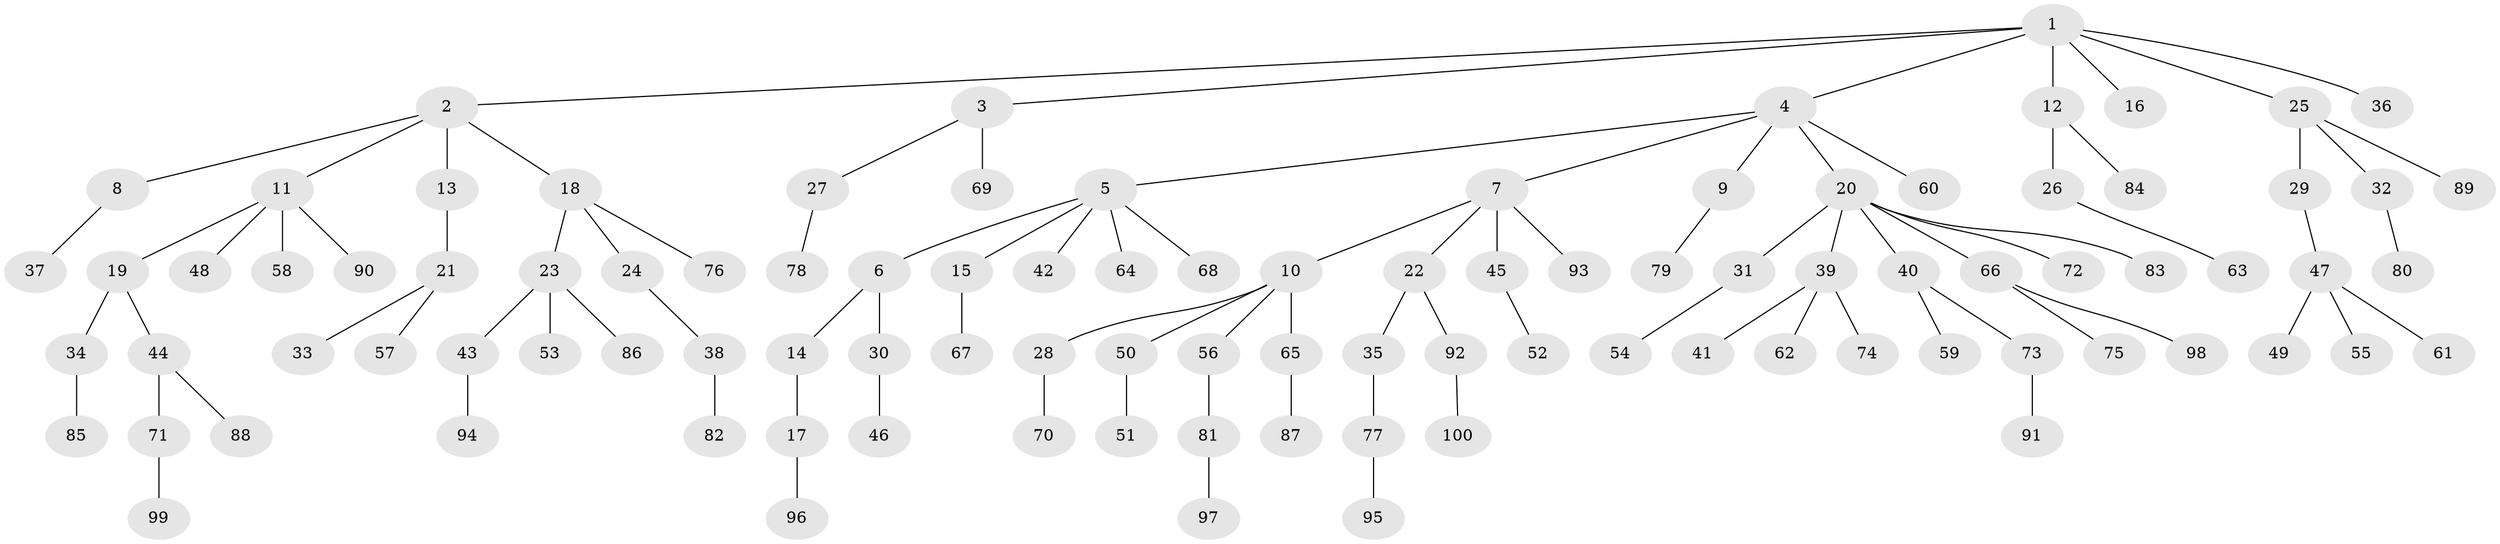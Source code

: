 // Generated by graph-tools (version 1.1) at 2025/52/03/09/25 04:52:56]
// undirected, 100 vertices, 99 edges
graph export_dot {
graph [start="1"]
  node [color=gray90,style=filled];
  1;
  2;
  3;
  4;
  5;
  6;
  7;
  8;
  9;
  10;
  11;
  12;
  13;
  14;
  15;
  16;
  17;
  18;
  19;
  20;
  21;
  22;
  23;
  24;
  25;
  26;
  27;
  28;
  29;
  30;
  31;
  32;
  33;
  34;
  35;
  36;
  37;
  38;
  39;
  40;
  41;
  42;
  43;
  44;
  45;
  46;
  47;
  48;
  49;
  50;
  51;
  52;
  53;
  54;
  55;
  56;
  57;
  58;
  59;
  60;
  61;
  62;
  63;
  64;
  65;
  66;
  67;
  68;
  69;
  70;
  71;
  72;
  73;
  74;
  75;
  76;
  77;
  78;
  79;
  80;
  81;
  82;
  83;
  84;
  85;
  86;
  87;
  88;
  89;
  90;
  91;
  92;
  93;
  94;
  95;
  96;
  97;
  98;
  99;
  100;
  1 -- 2;
  1 -- 3;
  1 -- 4;
  1 -- 12;
  1 -- 16;
  1 -- 25;
  1 -- 36;
  2 -- 8;
  2 -- 11;
  2 -- 13;
  2 -- 18;
  3 -- 27;
  3 -- 69;
  4 -- 5;
  4 -- 7;
  4 -- 9;
  4 -- 20;
  4 -- 60;
  5 -- 6;
  5 -- 15;
  5 -- 42;
  5 -- 64;
  5 -- 68;
  6 -- 14;
  6 -- 30;
  7 -- 10;
  7 -- 22;
  7 -- 45;
  7 -- 93;
  8 -- 37;
  9 -- 79;
  10 -- 28;
  10 -- 50;
  10 -- 56;
  10 -- 65;
  11 -- 19;
  11 -- 48;
  11 -- 58;
  11 -- 90;
  12 -- 26;
  12 -- 84;
  13 -- 21;
  14 -- 17;
  15 -- 67;
  17 -- 96;
  18 -- 23;
  18 -- 24;
  18 -- 76;
  19 -- 34;
  19 -- 44;
  20 -- 31;
  20 -- 39;
  20 -- 40;
  20 -- 66;
  20 -- 72;
  20 -- 83;
  21 -- 33;
  21 -- 57;
  22 -- 35;
  22 -- 92;
  23 -- 43;
  23 -- 53;
  23 -- 86;
  24 -- 38;
  25 -- 29;
  25 -- 32;
  25 -- 89;
  26 -- 63;
  27 -- 78;
  28 -- 70;
  29 -- 47;
  30 -- 46;
  31 -- 54;
  32 -- 80;
  34 -- 85;
  35 -- 77;
  38 -- 82;
  39 -- 41;
  39 -- 62;
  39 -- 74;
  40 -- 59;
  40 -- 73;
  43 -- 94;
  44 -- 71;
  44 -- 88;
  45 -- 52;
  47 -- 49;
  47 -- 55;
  47 -- 61;
  50 -- 51;
  56 -- 81;
  65 -- 87;
  66 -- 75;
  66 -- 98;
  71 -- 99;
  73 -- 91;
  77 -- 95;
  81 -- 97;
  92 -- 100;
}
